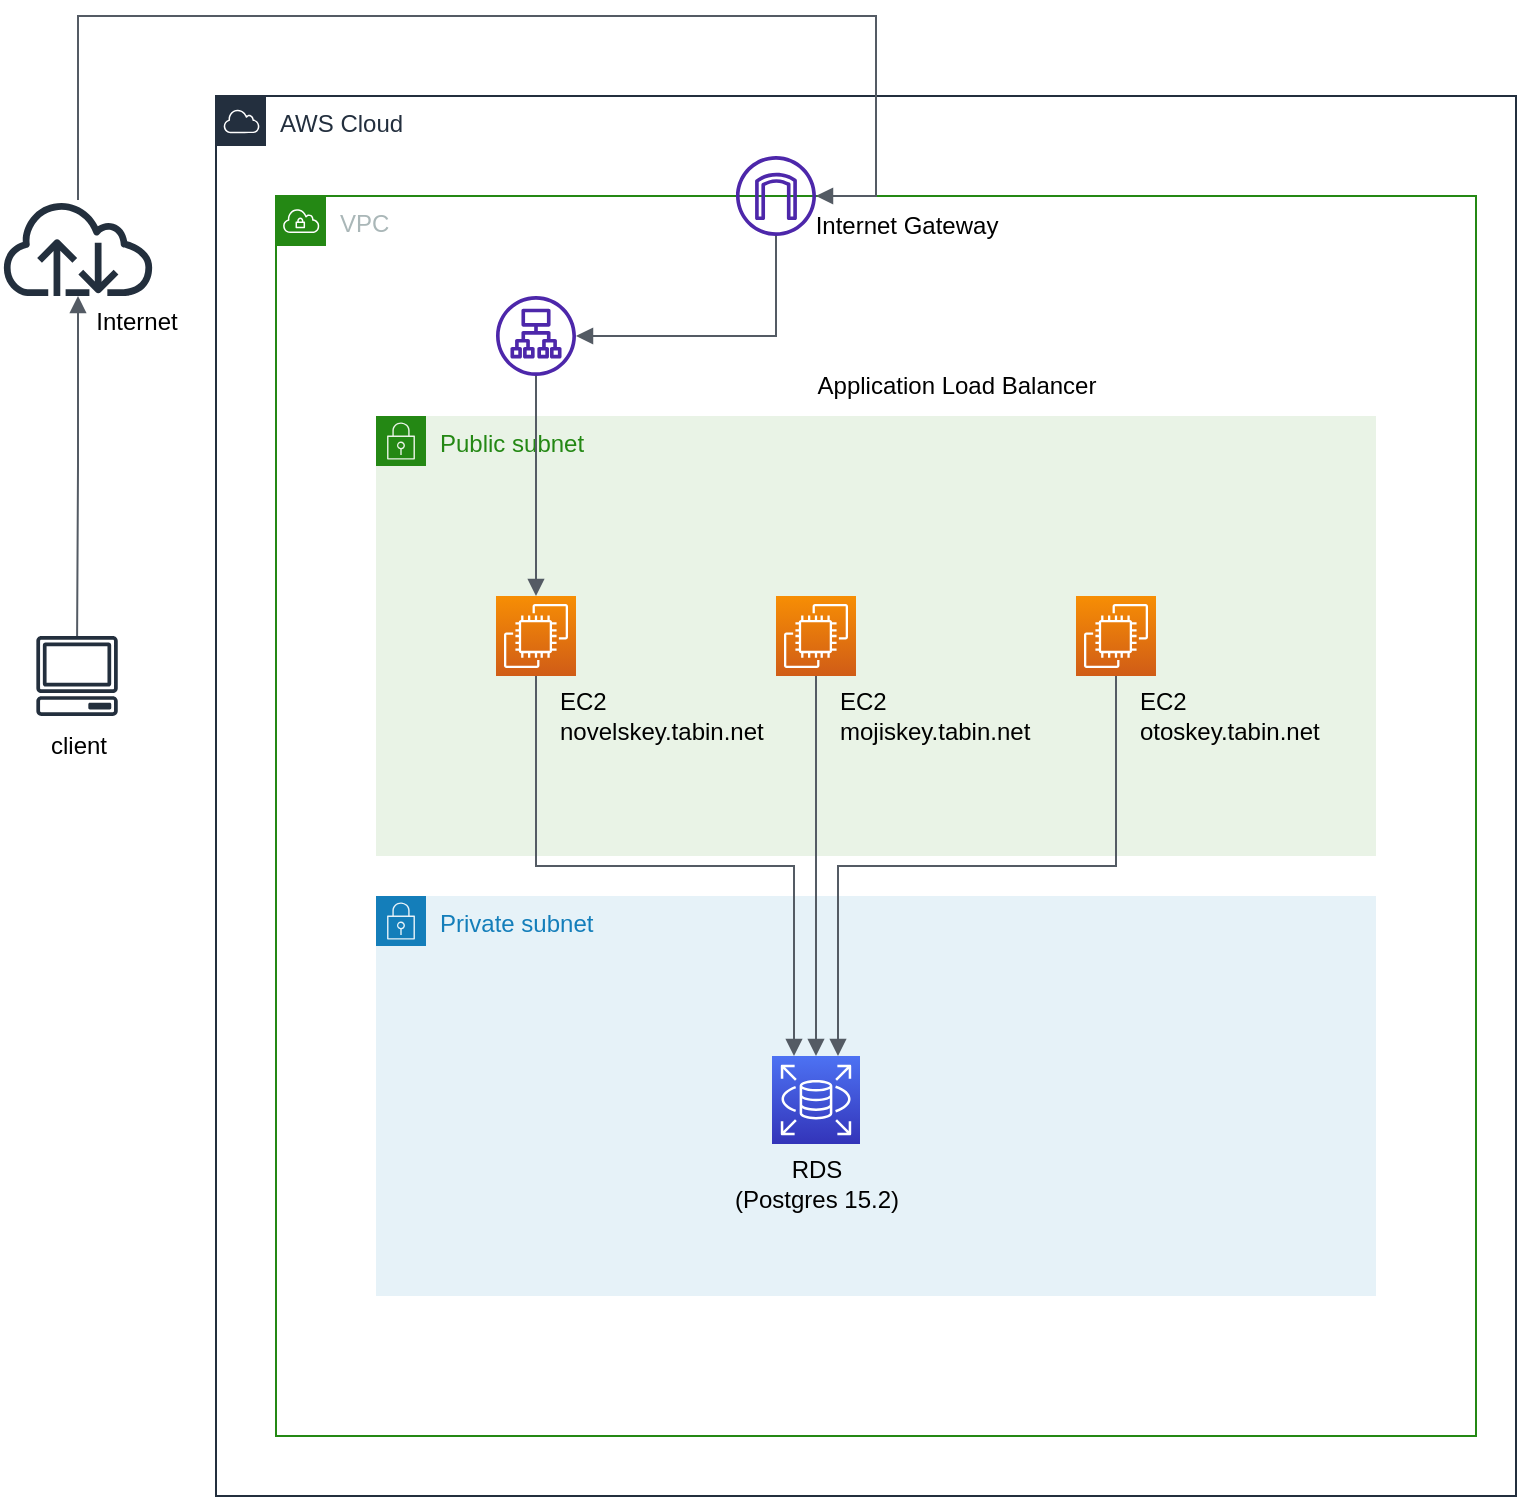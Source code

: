 <mxfile version="21.2.9" type="github">
  <diagram name="ページ1" id="Cwru5SnEIbsrMAK2yV8S">
    <mxGraphModel dx="2074" dy="1124" grid="1" gridSize="10" guides="1" tooltips="1" connect="1" arrows="1" fold="1" page="1" pageScale="1" pageWidth="827" pageHeight="1169" math="0" shadow="0">
      <root>
        <mxCell id="0" />
        <mxCell id="1" parent="0" />
        <mxCell id="LVXOcYJ6_iLHGDtLuaDo-2" value="AWS Cloud" style="points=[[0,0],[0.25,0],[0.5,0],[0.75,0],[1,0],[1,0.25],[1,0.5],[1,0.75],[1,1],[0.75,1],[0.5,1],[0.25,1],[0,1],[0,0.75],[0,0.5],[0,0.25]];outlineConnect=0;gradientColor=none;html=1;whiteSpace=wrap;fontSize=12;fontStyle=0;container=1;pointerEvents=0;collapsible=0;recursiveResize=0;shape=mxgraph.aws4.group;grIcon=mxgraph.aws4.group_aws_cloud;strokeColor=#232F3E;fillColor=none;verticalAlign=top;align=left;spacingLeft=30;fontColor=#232F3E;dashed=0;" vertex="1" parent="1">
          <mxGeometry x="150" y="80" width="650" height="700" as="geometry" />
        </mxCell>
        <mxCell id="LVXOcYJ6_iLHGDtLuaDo-3" value="VPC" style="points=[[0,0],[0.25,0],[0.5,0],[0.75,0],[1,0],[1,0.25],[1,0.5],[1,0.75],[1,1],[0.75,1],[0.5,1],[0.25,1],[0,1],[0,0.75],[0,0.5],[0,0.25]];outlineConnect=0;gradientColor=none;html=1;whiteSpace=wrap;fontSize=12;fontStyle=0;container=1;pointerEvents=0;collapsible=0;recursiveResize=0;shape=mxgraph.aws4.group;grIcon=mxgraph.aws4.group_vpc;strokeColor=#248814;fillColor=none;verticalAlign=top;align=left;spacingLeft=30;fontColor=#AAB7B8;dashed=0;" vertex="1" parent="LVXOcYJ6_iLHGDtLuaDo-2">
          <mxGeometry x="30" y="50" width="600" height="620" as="geometry" />
        </mxCell>
        <mxCell id="LVXOcYJ6_iLHGDtLuaDo-7" value="Private subnet" style="points=[[0,0],[0.25,0],[0.5,0],[0.75,0],[1,0],[1,0.25],[1,0.5],[1,0.75],[1,1],[0.75,1],[0.5,1],[0.25,1],[0,1],[0,0.75],[0,0.5],[0,0.25]];outlineConnect=0;gradientColor=none;html=1;whiteSpace=wrap;fontSize=12;fontStyle=0;container=1;pointerEvents=0;collapsible=0;recursiveResize=0;shape=mxgraph.aws4.group;grIcon=mxgraph.aws4.group_security_group;grStroke=0;strokeColor=#147EBA;fillColor=#E6F2F8;verticalAlign=top;align=left;spacingLeft=30;fontColor=#147EBA;dashed=0;" vertex="1" parent="LVXOcYJ6_iLHGDtLuaDo-3">
          <mxGeometry x="50" y="350" width="500" height="200" as="geometry" />
        </mxCell>
        <mxCell id="LVXOcYJ6_iLHGDtLuaDo-30" value="" style="group" vertex="1" connectable="0" parent="LVXOcYJ6_iLHGDtLuaDo-7">
          <mxGeometry x="165" y="80" width="110" height="84" as="geometry" />
        </mxCell>
        <mxCell id="LVXOcYJ6_iLHGDtLuaDo-13" value="" style="sketch=0;points=[[0,0,0],[0.25,0,0],[0.5,0,0],[0.75,0,0],[1,0,0],[0,1,0],[0.25,1,0],[0.5,1,0],[0.75,1,0],[1,1,0],[0,0.25,0],[0,0.5,0],[0,0.75,0],[1,0.25,0],[1,0.5,0],[1,0.75,0]];outlineConnect=0;fontColor=#232F3E;gradientColor=#4D72F3;gradientDirection=north;fillColor=#3334B9;strokeColor=#ffffff;dashed=0;verticalLabelPosition=bottom;verticalAlign=top;align=center;html=1;fontSize=12;fontStyle=0;aspect=fixed;shape=mxgraph.aws4.resourceIcon;resIcon=mxgraph.aws4.rds;" vertex="1" parent="LVXOcYJ6_iLHGDtLuaDo-30">
          <mxGeometry x="33" width="44" height="44" as="geometry" />
        </mxCell>
        <mxCell id="LVXOcYJ6_iLHGDtLuaDo-29" value="RDS&lt;br&gt;&lt;div style=&quot;&quot;&gt;&lt;span style=&quot;background-color: initial;&quot;&gt;(Postgres 15.2)&lt;/span&gt;&lt;/div&gt;" style="text;html=1;align=center;verticalAlign=middle;resizable=0;points=[];autosize=1;strokeColor=none;fillColor=none;" vertex="1" parent="LVXOcYJ6_iLHGDtLuaDo-30">
          <mxGeometry y="44" width="110" height="40" as="geometry" />
        </mxCell>
        <mxCell id="LVXOcYJ6_iLHGDtLuaDo-6" value="Public subnet" style="points=[[0,0],[0.25,0],[0.5,0],[0.75,0],[1,0],[1,0.25],[1,0.5],[1,0.75],[1,1],[0.75,1],[0.5,1],[0.25,1],[0,1],[0,0.75],[0,0.5],[0,0.25]];outlineConnect=0;gradientColor=none;html=1;whiteSpace=wrap;fontSize=12;fontStyle=0;container=1;pointerEvents=0;collapsible=0;recursiveResize=0;shape=mxgraph.aws4.group;grIcon=mxgraph.aws4.group_security_group;grStroke=0;strokeColor=#248814;fillColor=#E9F3E6;verticalAlign=top;align=left;spacingLeft=30;fontColor=#248814;dashed=0;" vertex="1" parent="LVXOcYJ6_iLHGDtLuaDo-3">
          <mxGeometry x="50" y="110" width="500" height="220" as="geometry" />
        </mxCell>
        <mxCell id="LVXOcYJ6_iLHGDtLuaDo-33" value="" style="group" vertex="1" connectable="0" parent="LVXOcYJ6_iLHGDtLuaDo-6">
          <mxGeometry x="60" y="90" width="160" height="80" as="geometry" />
        </mxCell>
        <mxCell id="LVXOcYJ6_iLHGDtLuaDo-10" value="" style="sketch=0;points=[[0,0,0],[0.25,0,0],[0.5,0,0],[0.75,0,0],[1,0,0],[0,1,0],[0.25,1,0],[0.5,1,0],[0.75,1,0],[1,1,0],[0,0.25,0],[0,0.5,0],[0,0.75,0],[1,0.25,0],[1,0.5,0],[1,0.75,0]];outlineConnect=0;fontColor=#232F3E;gradientColor=#F78E04;gradientDirection=north;fillColor=#D05C17;strokeColor=#ffffff;dashed=0;verticalLabelPosition=bottom;verticalAlign=top;align=center;html=1;fontSize=12;fontStyle=0;aspect=fixed;shape=mxgraph.aws4.resourceIcon;resIcon=mxgraph.aws4.ec2;" vertex="1" parent="LVXOcYJ6_iLHGDtLuaDo-33">
          <mxGeometry width="40" height="40" as="geometry" />
        </mxCell>
        <mxCell id="LVXOcYJ6_iLHGDtLuaDo-17" value="EC2&lt;br&gt;novelskey.tabin.net" style="text;html=1;align=left;verticalAlign=middle;resizable=0;points=[];autosize=1;strokeColor=none;fillColor=none;" vertex="1" parent="LVXOcYJ6_iLHGDtLuaDo-33">
          <mxGeometry x="30" y="40" width="130" height="40" as="geometry" />
        </mxCell>
        <mxCell id="LVXOcYJ6_iLHGDtLuaDo-34" value="" style="group" vertex="1" connectable="0" parent="LVXOcYJ6_iLHGDtLuaDo-6">
          <mxGeometry x="200" y="90" width="160" height="80" as="geometry" />
        </mxCell>
        <mxCell id="LVXOcYJ6_iLHGDtLuaDo-35" value="" style="sketch=0;points=[[0,0,0],[0.25,0,0],[0.5,0,0],[0.75,0,0],[1,0,0],[0,1,0],[0.25,1,0],[0.5,1,0],[0.75,1,0],[1,1,0],[0,0.25,0],[0,0.5,0],[0,0.75,0],[1,0.25,0],[1,0.5,0],[1,0.75,0]];outlineConnect=0;fontColor=#232F3E;gradientColor=#F78E04;gradientDirection=north;fillColor=#D05C17;strokeColor=#ffffff;dashed=0;verticalLabelPosition=bottom;verticalAlign=top;align=center;html=1;fontSize=12;fontStyle=0;aspect=fixed;shape=mxgraph.aws4.resourceIcon;resIcon=mxgraph.aws4.ec2;" vertex="1" parent="LVXOcYJ6_iLHGDtLuaDo-34">
          <mxGeometry width="40" height="40" as="geometry" />
        </mxCell>
        <mxCell id="LVXOcYJ6_iLHGDtLuaDo-36" value="EC2&lt;br&gt;mojiskey.tabin.net" style="text;html=1;align=left;verticalAlign=middle;resizable=0;points=[];autosize=1;strokeColor=none;fillColor=none;" vertex="1" parent="LVXOcYJ6_iLHGDtLuaDo-34">
          <mxGeometry x="30" y="40" width="120" height="40" as="geometry" />
        </mxCell>
        <mxCell id="LVXOcYJ6_iLHGDtLuaDo-37" value="" style="group" vertex="1" connectable="0" parent="LVXOcYJ6_iLHGDtLuaDo-6">
          <mxGeometry x="350" y="90" width="160" height="80" as="geometry" />
        </mxCell>
        <mxCell id="LVXOcYJ6_iLHGDtLuaDo-38" value="" style="sketch=0;points=[[0,0,0],[0.25,0,0],[0.5,0,0],[0.75,0,0],[1,0,0],[0,1,0],[0.25,1,0],[0.5,1,0],[0.75,1,0],[1,1,0],[0,0.25,0],[0,0.5,0],[0,0.75,0],[1,0.25,0],[1,0.5,0],[1,0.75,0]];outlineConnect=0;fontColor=#232F3E;gradientColor=#F78E04;gradientDirection=north;fillColor=#D05C17;strokeColor=#ffffff;dashed=0;verticalLabelPosition=bottom;verticalAlign=top;align=center;html=1;fontSize=12;fontStyle=0;aspect=fixed;shape=mxgraph.aws4.resourceIcon;resIcon=mxgraph.aws4.ec2;" vertex="1" parent="LVXOcYJ6_iLHGDtLuaDo-37">
          <mxGeometry width="40" height="40" as="geometry" />
        </mxCell>
        <mxCell id="LVXOcYJ6_iLHGDtLuaDo-39" value="EC2&lt;br&gt;otoskey.tabin.net" style="text;html=1;align=left;verticalAlign=middle;resizable=0;points=[];autosize=1;strokeColor=none;fillColor=none;" vertex="1" parent="LVXOcYJ6_iLHGDtLuaDo-37">
          <mxGeometry x="30" y="40" width="110" height="40" as="geometry" />
        </mxCell>
        <mxCell id="LVXOcYJ6_iLHGDtLuaDo-8" value="" style="sketch=0;outlineConnect=0;fontColor=#232F3E;gradientColor=none;fillColor=#4D27AA;strokeColor=none;dashed=0;verticalLabelPosition=bottom;verticalAlign=top;align=center;html=1;fontSize=12;fontStyle=0;aspect=fixed;pointerEvents=1;shape=mxgraph.aws4.internet_gateway;" vertex="1" parent="LVXOcYJ6_iLHGDtLuaDo-3">
          <mxGeometry x="230" y="-20" width="40" height="40" as="geometry" />
        </mxCell>
        <mxCell id="LVXOcYJ6_iLHGDtLuaDo-9" value="" style="sketch=0;outlineConnect=0;fontColor=#232F3E;gradientColor=none;fillColor=#4D27AA;strokeColor=none;dashed=0;verticalLabelPosition=bottom;verticalAlign=top;align=center;html=1;fontSize=12;fontStyle=0;aspect=fixed;pointerEvents=1;shape=mxgraph.aws4.application_load_balancer;" vertex="1" parent="LVXOcYJ6_iLHGDtLuaDo-3">
          <mxGeometry x="110" y="50" width="40" height="40" as="geometry" />
        </mxCell>
        <mxCell id="LVXOcYJ6_iLHGDtLuaDo-23" value="Internet Gateway" style="text;html=1;align=center;verticalAlign=middle;resizable=0;points=[];autosize=1;strokeColor=none;fillColor=none;" vertex="1" parent="LVXOcYJ6_iLHGDtLuaDo-3">
          <mxGeometry x="260" width="110" height="30" as="geometry" />
        </mxCell>
        <mxCell id="LVXOcYJ6_iLHGDtLuaDo-24" value="Application Load Balancer" style="text;html=1;align=center;verticalAlign=middle;resizable=0;points=[];autosize=1;strokeColor=none;fillColor=none;" vertex="1" parent="LVXOcYJ6_iLHGDtLuaDo-3">
          <mxGeometry x="260" y="80" width="160" height="30" as="geometry" />
        </mxCell>
        <mxCell id="LVXOcYJ6_iLHGDtLuaDo-25" value="" style="edgeStyle=orthogonalEdgeStyle;html=1;endArrow=none;elbow=vertical;startArrow=block;startFill=1;strokeColor=#545B64;rounded=0;" edge="1" parent="LVXOcYJ6_iLHGDtLuaDo-3" source="LVXOcYJ6_iLHGDtLuaDo-9" target="LVXOcYJ6_iLHGDtLuaDo-8">
          <mxGeometry width="100" relative="1" as="geometry">
            <mxPoint x="-130" y="400" as="sourcePoint" />
            <mxPoint x="-30" y="400" as="targetPoint" />
          </mxGeometry>
        </mxCell>
        <mxCell id="LVXOcYJ6_iLHGDtLuaDo-31" value="" style="edgeStyle=orthogonalEdgeStyle;html=1;endArrow=none;elbow=vertical;startArrow=block;startFill=1;strokeColor=#545B64;rounded=0;exitX=0.25;exitY=0;exitDx=0;exitDy=0;exitPerimeter=0;" edge="1" parent="LVXOcYJ6_iLHGDtLuaDo-3" source="LVXOcYJ6_iLHGDtLuaDo-13" target="LVXOcYJ6_iLHGDtLuaDo-10">
          <mxGeometry width="100" relative="1" as="geometry">
            <mxPoint x="120" y="290" as="sourcePoint" />
            <mxPoint x="220" y="290" as="targetPoint" />
          </mxGeometry>
        </mxCell>
        <mxCell id="LVXOcYJ6_iLHGDtLuaDo-32" value="" style="edgeStyle=orthogonalEdgeStyle;html=1;endArrow=none;elbow=vertical;startArrow=block;startFill=1;strokeColor=#545B64;rounded=0;exitX=0.5;exitY=0;exitDx=0;exitDy=0;exitPerimeter=0;" edge="1" parent="LVXOcYJ6_iLHGDtLuaDo-3" source="LVXOcYJ6_iLHGDtLuaDo-10" target="LVXOcYJ6_iLHGDtLuaDo-9">
          <mxGeometry width="100" relative="1" as="geometry">
            <mxPoint x="150" y="170" as="sourcePoint" />
            <mxPoint x="250" y="170" as="targetPoint" />
          </mxGeometry>
        </mxCell>
        <mxCell id="LVXOcYJ6_iLHGDtLuaDo-42" value="" style="edgeStyle=orthogonalEdgeStyle;html=1;endArrow=none;elbow=vertical;startArrow=block;startFill=1;strokeColor=#545B64;rounded=0;exitX=0.5;exitY=0;exitDx=0;exitDy=0;exitPerimeter=0;" edge="1" parent="LVXOcYJ6_iLHGDtLuaDo-3" source="LVXOcYJ6_iLHGDtLuaDo-13" target="LVXOcYJ6_iLHGDtLuaDo-35">
          <mxGeometry width="100" relative="1" as="geometry">
            <mxPoint x="240" y="300" as="sourcePoint" />
            <mxPoint x="340" y="300" as="targetPoint" />
          </mxGeometry>
        </mxCell>
        <mxCell id="LVXOcYJ6_iLHGDtLuaDo-43" value="" style="edgeStyle=orthogonalEdgeStyle;html=1;endArrow=none;elbow=vertical;startArrow=block;startFill=1;strokeColor=#545B64;rounded=0;entryX=0.5;entryY=1;entryDx=0;entryDy=0;entryPerimeter=0;exitX=0.75;exitY=0;exitDx=0;exitDy=0;exitPerimeter=0;" edge="1" parent="LVXOcYJ6_iLHGDtLuaDo-3" source="LVXOcYJ6_iLHGDtLuaDo-13" target="LVXOcYJ6_iLHGDtLuaDo-38">
          <mxGeometry width="100" relative="1" as="geometry">
            <mxPoint x="340" y="390" as="sourcePoint" />
            <mxPoint x="440" y="390" as="targetPoint" />
          </mxGeometry>
        </mxCell>
        <mxCell id="LVXOcYJ6_iLHGDtLuaDo-16" value="" style="group" vertex="1" connectable="0" parent="1">
          <mxGeometry x="55.53" y="350" width="50" height="70" as="geometry" />
        </mxCell>
        <mxCell id="LVXOcYJ6_iLHGDtLuaDo-14" value="" style="sketch=0;outlineConnect=0;fontColor=#232F3E;gradientColor=none;fillColor=#232F3D;strokeColor=none;dashed=0;verticalLabelPosition=bottom;verticalAlign=top;align=center;html=1;fontSize=12;fontStyle=0;aspect=fixed;pointerEvents=1;shape=mxgraph.aws4.client;" vertex="1" parent="LVXOcYJ6_iLHGDtLuaDo-16">
          <mxGeometry x="4.47" width="41.05" height="40" as="geometry" />
        </mxCell>
        <mxCell id="LVXOcYJ6_iLHGDtLuaDo-15" value="client" style="text;html=1;align=center;verticalAlign=middle;resizable=0;points=[];autosize=1;strokeColor=none;fillColor=none;" vertex="1" parent="LVXOcYJ6_iLHGDtLuaDo-16">
          <mxGeometry y="40" width="50" height="30" as="geometry" />
        </mxCell>
        <mxCell id="LVXOcYJ6_iLHGDtLuaDo-20" value="" style="group" vertex="1" connectable="0" parent="1">
          <mxGeometry x="42" y="132" width="98" height="76" as="geometry" />
        </mxCell>
        <mxCell id="LVXOcYJ6_iLHGDtLuaDo-18" value="" style="sketch=0;outlineConnect=0;fontColor=#232F3E;gradientColor=none;fillColor=#232F3D;strokeColor=none;dashed=0;verticalLabelPosition=bottom;verticalAlign=top;align=center;html=1;fontSize=12;fontStyle=0;aspect=fixed;pointerEvents=1;shape=mxgraph.aws4.internet;" vertex="1" parent="LVXOcYJ6_iLHGDtLuaDo-20">
          <mxGeometry width="78" height="48" as="geometry" />
        </mxCell>
        <mxCell id="LVXOcYJ6_iLHGDtLuaDo-19" value="Internet" style="text;html=1;align=center;verticalAlign=middle;resizable=0;points=[];autosize=1;strokeColor=none;fillColor=none;" vertex="1" parent="LVXOcYJ6_iLHGDtLuaDo-20">
          <mxGeometry x="38" y="46" width="60" height="30" as="geometry" />
        </mxCell>
        <mxCell id="LVXOcYJ6_iLHGDtLuaDo-21" value="" style="edgeStyle=orthogonalEdgeStyle;html=1;endArrow=none;elbow=vertical;startArrow=block;startFill=1;strokeColor=#545B64;rounded=0;" edge="1" parent="1" source="LVXOcYJ6_iLHGDtLuaDo-18" target="LVXOcYJ6_iLHGDtLuaDo-14">
          <mxGeometry width="100" relative="1" as="geometry">
            <mxPoint x="30" y="270" as="sourcePoint" />
            <mxPoint x="130" y="270" as="targetPoint" />
          </mxGeometry>
        </mxCell>
        <mxCell id="LVXOcYJ6_iLHGDtLuaDo-22" value="" style="edgeStyle=orthogonalEdgeStyle;html=1;endArrow=none;elbow=vertical;startArrow=block;startFill=1;strokeColor=#545B64;rounded=0;" edge="1" parent="1" source="LVXOcYJ6_iLHGDtLuaDo-8" target="LVXOcYJ6_iLHGDtLuaDo-18">
          <mxGeometry width="100" relative="1" as="geometry">
            <mxPoint x="30" y="90" as="sourcePoint" />
            <mxPoint x="130" y="90" as="targetPoint" />
            <Array as="points">
              <mxPoint x="480" y="40" />
              <mxPoint x="81" y="40" />
            </Array>
          </mxGeometry>
        </mxCell>
      </root>
    </mxGraphModel>
  </diagram>
</mxfile>
